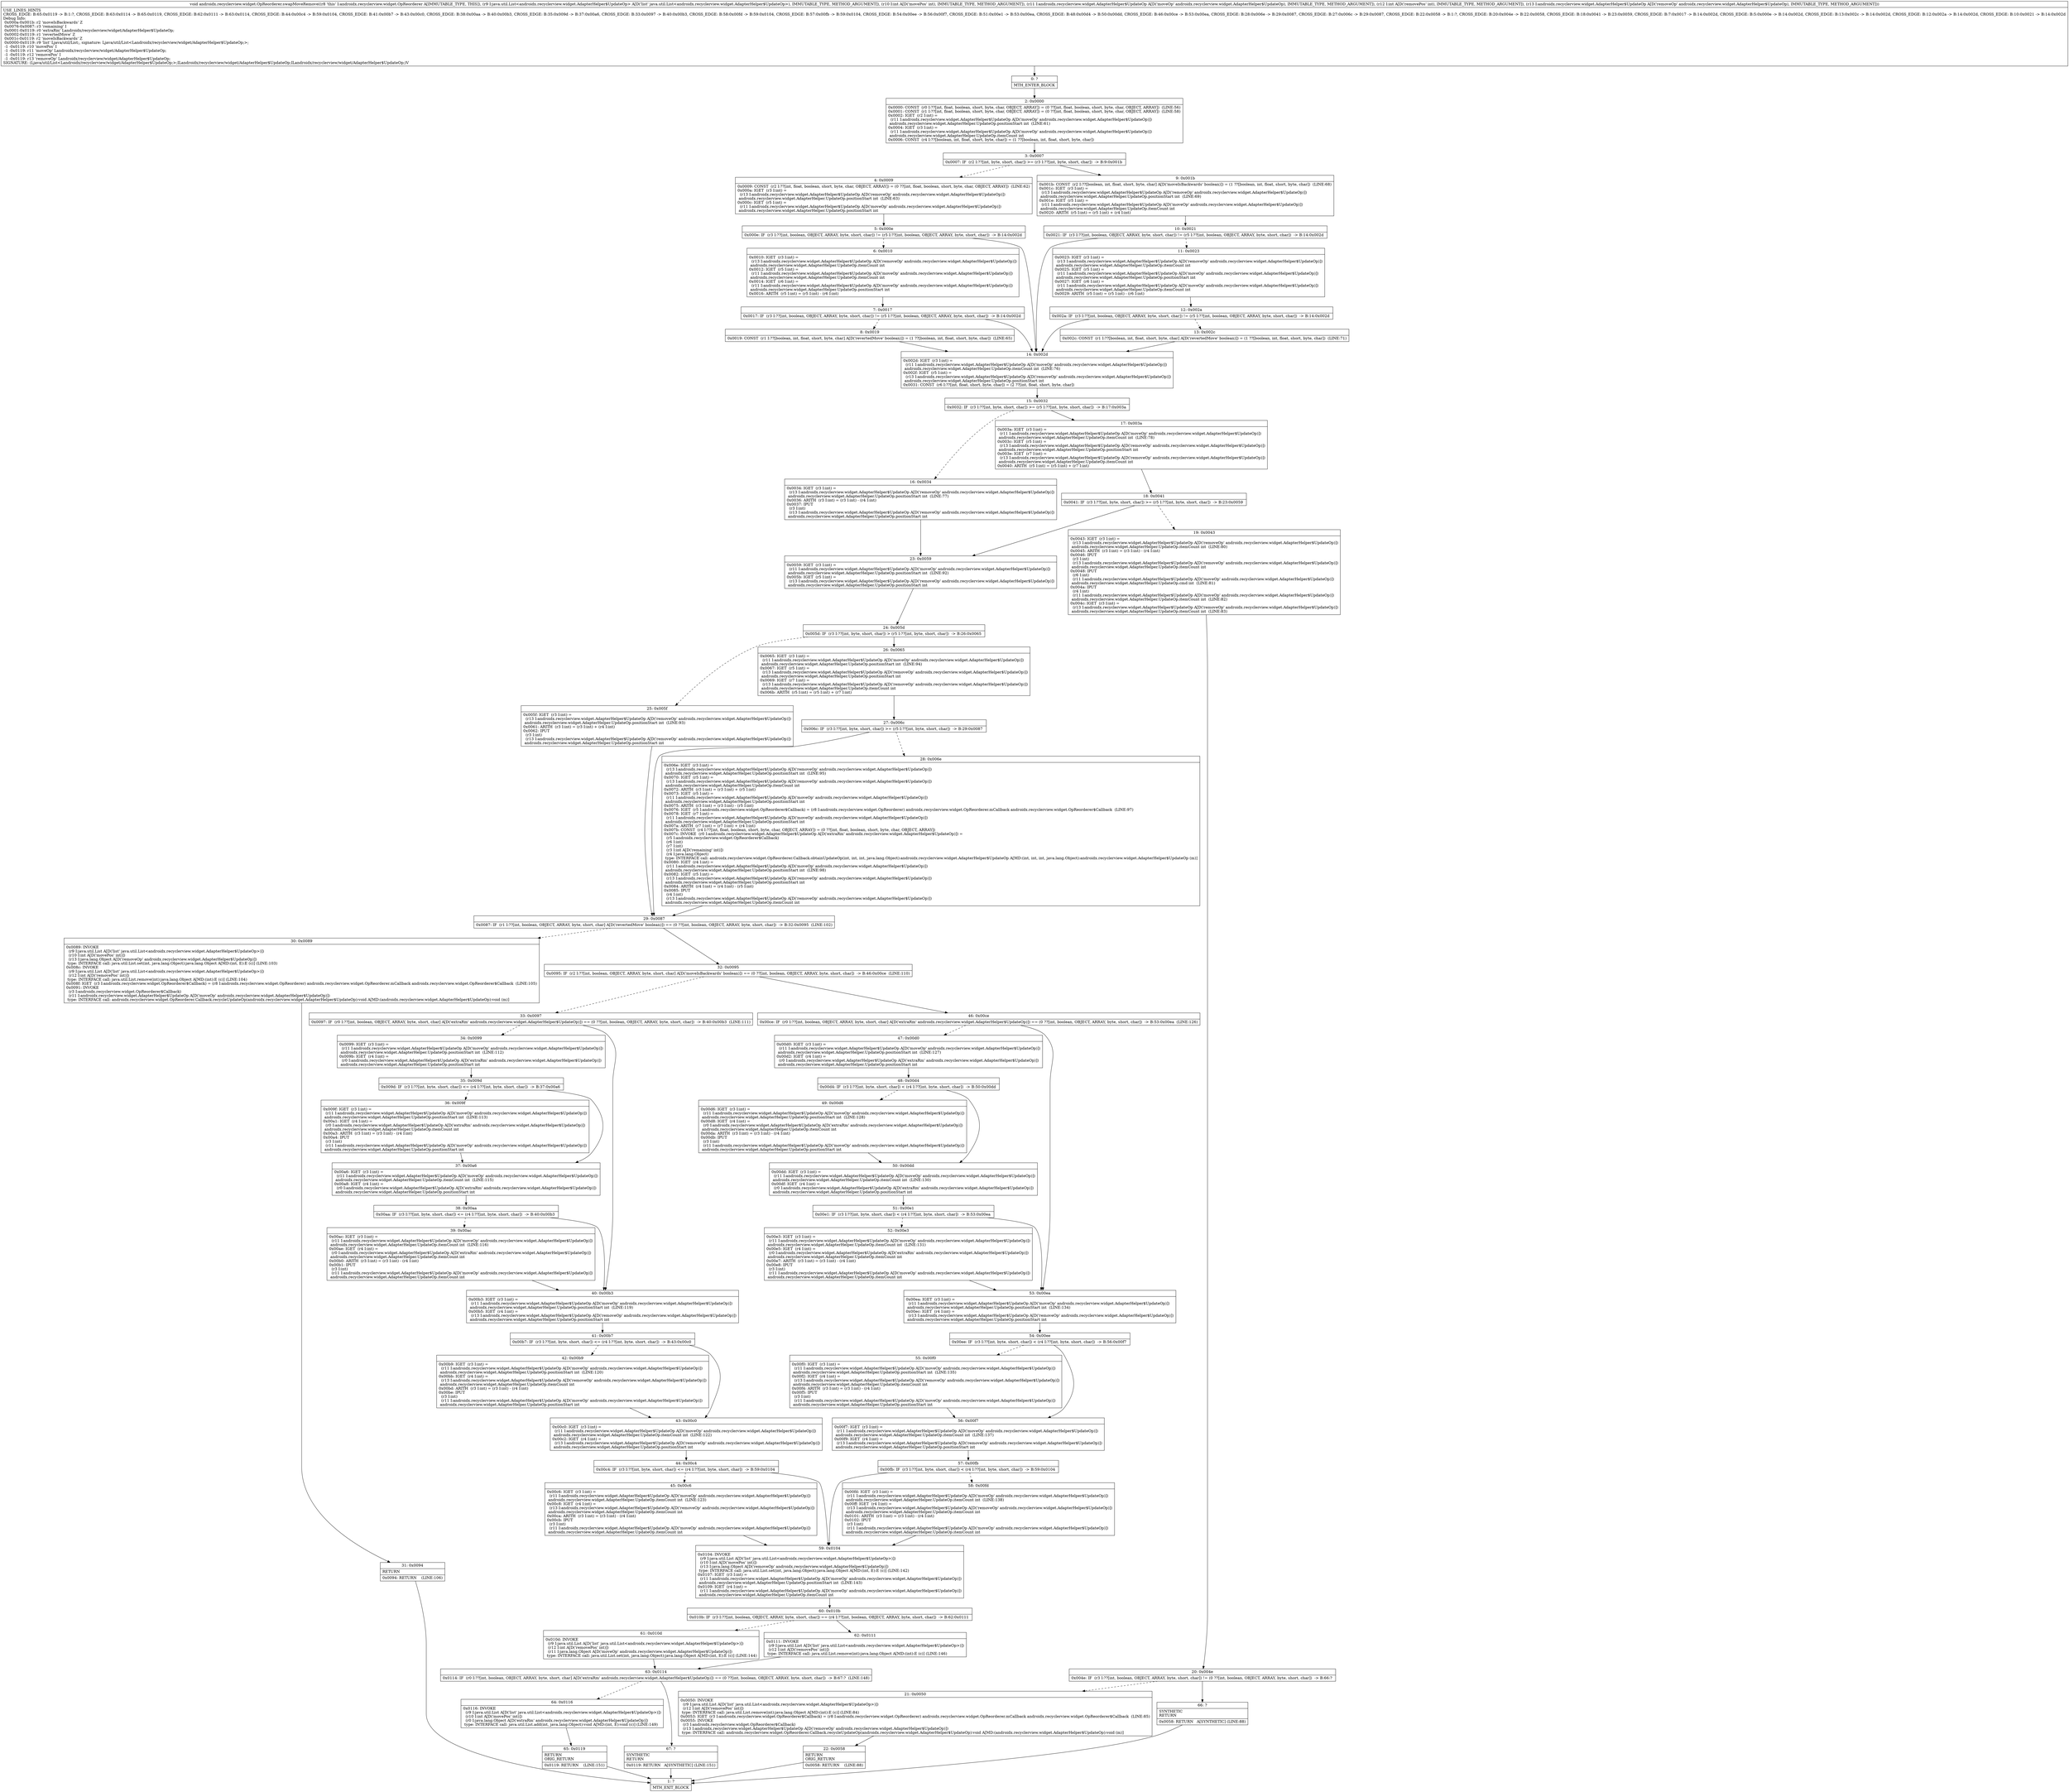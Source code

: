 digraph "CFG forandroidx.recyclerview.widget.OpReorderer.swapMoveRemove(Ljava\/util\/List;ILandroidx\/recyclerview\/widget\/AdapterHelper$UpdateOp;ILandroidx\/recyclerview\/widget\/AdapterHelper$UpdateOp;)V" {
Node_0 [shape=record,label="{0\:\ ?|MTH_ENTER_BLOCK\l}"];
Node_2 [shape=record,label="{2\:\ 0x0000|0x0000: CONST  (r0 I:??[int, float, boolean, short, byte, char, OBJECT, ARRAY]) = (0 ??[int, float, boolean, short, byte, char, OBJECT, ARRAY])  (LINE:56)\l0x0001: CONST  (r1 I:??[int, float, boolean, short, byte, char, OBJECT, ARRAY]) = (0 ??[int, float, boolean, short, byte, char, OBJECT, ARRAY])  (LINE:58)\l0x0002: IGET  (r2 I:int) = \l  (r11 I:androidx.recyclerview.widget.AdapterHelper$UpdateOp A[D('moveOp' androidx.recyclerview.widget.AdapterHelper$UpdateOp)])\l androidx.recyclerview.widget.AdapterHelper.UpdateOp.positionStart int  (LINE:61)\l0x0004: IGET  (r3 I:int) = \l  (r11 I:androidx.recyclerview.widget.AdapterHelper$UpdateOp A[D('moveOp' androidx.recyclerview.widget.AdapterHelper$UpdateOp)])\l androidx.recyclerview.widget.AdapterHelper.UpdateOp.itemCount int \l0x0006: CONST  (r4 I:??[boolean, int, float, short, byte, char]) = (1 ??[boolean, int, float, short, byte, char]) \l}"];
Node_3 [shape=record,label="{3\:\ 0x0007|0x0007: IF  (r2 I:??[int, byte, short, char]) \>= (r3 I:??[int, byte, short, char])  \-\> B:9:0x001b \l}"];
Node_4 [shape=record,label="{4\:\ 0x0009|0x0009: CONST  (r2 I:??[int, float, boolean, short, byte, char, OBJECT, ARRAY]) = (0 ??[int, float, boolean, short, byte, char, OBJECT, ARRAY])  (LINE:62)\l0x000a: IGET  (r3 I:int) = \l  (r13 I:androidx.recyclerview.widget.AdapterHelper$UpdateOp A[D('removeOp' androidx.recyclerview.widget.AdapterHelper$UpdateOp)])\l androidx.recyclerview.widget.AdapterHelper.UpdateOp.positionStart int  (LINE:63)\l0x000c: IGET  (r5 I:int) = \l  (r11 I:androidx.recyclerview.widget.AdapterHelper$UpdateOp A[D('moveOp' androidx.recyclerview.widget.AdapterHelper$UpdateOp)])\l androidx.recyclerview.widget.AdapterHelper.UpdateOp.positionStart int \l}"];
Node_5 [shape=record,label="{5\:\ 0x000e|0x000e: IF  (r3 I:??[int, boolean, OBJECT, ARRAY, byte, short, char]) != (r5 I:??[int, boolean, OBJECT, ARRAY, byte, short, char])  \-\> B:14:0x002d \l}"];
Node_6 [shape=record,label="{6\:\ 0x0010|0x0010: IGET  (r3 I:int) = \l  (r13 I:androidx.recyclerview.widget.AdapterHelper$UpdateOp A[D('removeOp' androidx.recyclerview.widget.AdapterHelper$UpdateOp)])\l androidx.recyclerview.widget.AdapterHelper.UpdateOp.itemCount int \l0x0012: IGET  (r5 I:int) = \l  (r11 I:androidx.recyclerview.widget.AdapterHelper$UpdateOp A[D('moveOp' androidx.recyclerview.widget.AdapterHelper$UpdateOp)])\l androidx.recyclerview.widget.AdapterHelper.UpdateOp.itemCount int \l0x0014: IGET  (r6 I:int) = \l  (r11 I:androidx.recyclerview.widget.AdapterHelper$UpdateOp A[D('moveOp' androidx.recyclerview.widget.AdapterHelper$UpdateOp)])\l androidx.recyclerview.widget.AdapterHelper.UpdateOp.positionStart int \l0x0016: ARITH  (r5 I:int) = (r5 I:int) \- (r6 I:int) \l}"];
Node_7 [shape=record,label="{7\:\ 0x0017|0x0017: IF  (r3 I:??[int, boolean, OBJECT, ARRAY, byte, short, char]) != (r5 I:??[int, boolean, OBJECT, ARRAY, byte, short, char])  \-\> B:14:0x002d \l}"];
Node_8 [shape=record,label="{8\:\ 0x0019|0x0019: CONST  (r1 I:??[boolean, int, float, short, byte, char] A[D('revertedMove' boolean)]) = (1 ??[boolean, int, float, short, byte, char])  (LINE:65)\l}"];
Node_14 [shape=record,label="{14\:\ 0x002d|0x002d: IGET  (r3 I:int) = \l  (r11 I:androidx.recyclerview.widget.AdapterHelper$UpdateOp A[D('moveOp' androidx.recyclerview.widget.AdapterHelper$UpdateOp)])\l androidx.recyclerview.widget.AdapterHelper.UpdateOp.itemCount int  (LINE:76)\l0x002f: IGET  (r5 I:int) = \l  (r13 I:androidx.recyclerview.widget.AdapterHelper$UpdateOp A[D('removeOp' androidx.recyclerview.widget.AdapterHelper$UpdateOp)])\l androidx.recyclerview.widget.AdapterHelper.UpdateOp.positionStart int \l0x0031: CONST  (r6 I:??[int, float, short, byte, char]) = (2 ??[int, float, short, byte, char]) \l}"];
Node_15 [shape=record,label="{15\:\ 0x0032|0x0032: IF  (r3 I:??[int, byte, short, char]) \>= (r5 I:??[int, byte, short, char])  \-\> B:17:0x003a \l}"];
Node_16 [shape=record,label="{16\:\ 0x0034|0x0034: IGET  (r3 I:int) = \l  (r13 I:androidx.recyclerview.widget.AdapterHelper$UpdateOp A[D('removeOp' androidx.recyclerview.widget.AdapterHelper$UpdateOp)])\l androidx.recyclerview.widget.AdapterHelper.UpdateOp.positionStart int  (LINE:77)\l0x0036: ARITH  (r3 I:int) = (r3 I:int) \- (r4 I:int) \l0x0037: IPUT  \l  (r3 I:int)\l  (r13 I:androidx.recyclerview.widget.AdapterHelper$UpdateOp A[D('removeOp' androidx.recyclerview.widget.AdapterHelper$UpdateOp)])\l androidx.recyclerview.widget.AdapterHelper.UpdateOp.positionStart int \l}"];
Node_23 [shape=record,label="{23\:\ 0x0059|0x0059: IGET  (r3 I:int) = \l  (r11 I:androidx.recyclerview.widget.AdapterHelper$UpdateOp A[D('moveOp' androidx.recyclerview.widget.AdapterHelper$UpdateOp)])\l androidx.recyclerview.widget.AdapterHelper.UpdateOp.positionStart int  (LINE:92)\l0x005b: IGET  (r5 I:int) = \l  (r13 I:androidx.recyclerview.widget.AdapterHelper$UpdateOp A[D('removeOp' androidx.recyclerview.widget.AdapterHelper$UpdateOp)])\l androidx.recyclerview.widget.AdapterHelper.UpdateOp.positionStart int \l}"];
Node_24 [shape=record,label="{24\:\ 0x005d|0x005d: IF  (r3 I:??[int, byte, short, char]) \> (r5 I:??[int, byte, short, char])  \-\> B:26:0x0065 \l}"];
Node_25 [shape=record,label="{25\:\ 0x005f|0x005f: IGET  (r3 I:int) = \l  (r13 I:androidx.recyclerview.widget.AdapterHelper$UpdateOp A[D('removeOp' androidx.recyclerview.widget.AdapterHelper$UpdateOp)])\l androidx.recyclerview.widget.AdapterHelper.UpdateOp.positionStart int  (LINE:93)\l0x0061: ARITH  (r3 I:int) = (r3 I:int) + (r4 I:int) \l0x0062: IPUT  \l  (r3 I:int)\l  (r13 I:androidx.recyclerview.widget.AdapterHelper$UpdateOp A[D('removeOp' androidx.recyclerview.widget.AdapterHelper$UpdateOp)])\l androidx.recyclerview.widget.AdapterHelper.UpdateOp.positionStart int \l}"];
Node_29 [shape=record,label="{29\:\ 0x0087|0x0087: IF  (r1 I:??[int, boolean, OBJECT, ARRAY, byte, short, char] A[D('revertedMove' boolean)]) == (0 ??[int, boolean, OBJECT, ARRAY, byte, short, char])  \-\> B:32:0x0095  (LINE:102)\l}"];
Node_30 [shape=record,label="{30\:\ 0x0089|0x0089: INVOKE  \l  (r9 I:java.util.List A[D('list' java.util.List\<androidx.recyclerview.widget.AdapterHelper$UpdateOp\>)])\l  (r10 I:int A[D('movePos' int)])\l  (r13 I:java.lang.Object A[D('removeOp' androidx.recyclerview.widget.AdapterHelper$UpdateOp)])\l type: INTERFACE call: java.util.List.set(int, java.lang.Object):java.lang.Object A[MD:(int, E):E (c)] (LINE:103)\l0x008c: INVOKE  \l  (r9 I:java.util.List A[D('list' java.util.List\<androidx.recyclerview.widget.AdapterHelper$UpdateOp\>)])\l  (r12 I:int A[D('removePos' int)])\l type: INTERFACE call: java.util.List.remove(int):java.lang.Object A[MD:(int):E (c)] (LINE:104)\l0x008f: IGET  (r3 I:androidx.recyclerview.widget.OpReorderer$Callback) = (r8 I:androidx.recyclerview.widget.OpReorderer) androidx.recyclerview.widget.OpReorderer.mCallback androidx.recyclerview.widget.OpReorderer$Callback  (LINE:105)\l0x0091: INVOKE  \l  (r3 I:androidx.recyclerview.widget.OpReorderer$Callback)\l  (r11 I:androidx.recyclerview.widget.AdapterHelper$UpdateOp A[D('moveOp' androidx.recyclerview.widget.AdapterHelper$UpdateOp)])\l type: INTERFACE call: androidx.recyclerview.widget.OpReorderer.Callback.recycleUpdateOp(androidx.recyclerview.widget.AdapterHelper$UpdateOp):void A[MD:(androidx.recyclerview.widget.AdapterHelper$UpdateOp):void (m)]\l}"];
Node_31 [shape=record,label="{31\:\ 0x0094|RETURN\l|0x0094: RETURN    (LINE:106)\l}"];
Node_1 [shape=record,label="{1\:\ ?|MTH_EXIT_BLOCK\l}"];
Node_32 [shape=record,label="{32\:\ 0x0095|0x0095: IF  (r2 I:??[int, boolean, OBJECT, ARRAY, byte, short, char] A[D('moveIsBackwards' boolean)]) == (0 ??[int, boolean, OBJECT, ARRAY, byte, short, char])  \-\> B:46:0x00ce  (LINE:110)\l}"];
Node_33 [shape=record,label="{33\:\ 0x0097|0x0097: IF  (r0 I:??[int, boolean, OBJECT, ARRAY, byte, short, char] A[D('extraRm' androidx.recyclerview.widget.AdapterHelper$UpdateOp)]) == (0 ??[int, boolean, OBJECT, ARRAY, byte, short, char])  \-\> B:40:0x00b3  (LINE:111)\l}"];
Node_34 [shape=record,label="{34\:\ 0x0099|0x0099: IGET  (r3 I:int) = \l  (r11 I:androidx.recyclerview.widget.AdapterHelper$UpdateOp A[D('moveOp' androidx.recyclerview.widget.AdapterHelper$UpdateOp)])\l androidx.recyclerview.widget.AdapterHelper.UpdateOp.positionStart int  (LINE:112)\l0x009b: IGET  (r4 I:int) = \l  (r0 I:androidx.recyclerview.widget.AdapterHelper$UpdateOp A[D('extraRm' androidx.recyclerview.widget.AdapterHelper$UpdateOp)])\l androidx.recyclerview.widget.AdapterHelper.UpdateOp.positionStart int \l}"];
Node_35 [shape=record,label="{35\:\ 0x009d|0x009d: IF  (r3 I:??[int, byte, short, char]) \<= (r4 I:??[int, byte, short, char])  \-\> B:37:0x00a6 \l}"];
Node_36 [shape=record,label="{36\:\ 0x009f|0x009f: IGET  (r3 I:int) = \l  (r11 I:androidx.recyclerview.widget.AdapterHelper$UpdateOp A[D('moveOp' androidx.recyclerview.widget.AdapterHelper$UpdateOp)])\l androidx.recyclerview.widget.AdapterHelper.UpdateOp.positionStart int  (LINE:113)\l0x00a1: IGET  (r4 I:int) = \l  (r0 I:androidx.recyclerview.widget.AdapterHelper$UpdateOp A[D('extraRm' androidx.recyclerview.widget.AdapterHelper$UpdateOp)])\l androidx.recyclerview.widget.AdapterHelper.UpdateOp.itemCount int \l0x00a3: ARITH  (r3 I:int) = (r3 I:int) \- (r4 I:int) \l0x00a4: IPUT  \l  (r3 I:int)\l  (r11 I:androidx.recyclerview.widget.AdapterHelper$UpdateOp A[D('moveOp' androidx.recyclerview.widget.AdapterHelper$UpdateOp)])\l androidx.recyclerview.widget.AdapterHelper.UpdateOp.positionStart int \l}"];
Node_37 [shape=record,label="{37\:\ 0x00a6|0x00a6: IGET  (r3 I:int) = \l  (r11 I:androidx.recyclerview.widget.AdapterHelper$UpdateOp A[D('moveOp' androidx.recyclerview.widget.AdapterHelper$UpdateOp)])\l androidx.recyclerview.widget.AdapterHelper.UpdateOp.itemCount int  (LINE:115)\l0x00a8: IGET  (r4 I:int) = \l  (r0 I:androidx.recyclerview.widget.AdapterHelper$UpdateOp A[D('extraRm' androidx.recyclerview.widget.AdapterHelper$UpdateOp)])\l androidx.recyclerview.widget.AdapterHelper.UpdateOp.positionStart int \l}"];
Node_38 [shape=record,label="{38\:\ 0x00aa|0x00aa: IF  (r3 I:??[int, byte, short, char]) \<= (r4 I:??[int, byte, short, char])  \-\> B:40:0x00b3 \l}"];
Node_39 [shape=record,label="{39\:\ 0x00ac|0x00ac: IGET  (r3 I:int) = \l  (r11 I:androidx.recyclerview.widget.AdapterHelper$UpdateOp A[D('moveOp' androidx.recyclerview.widget.AdapterHelper$UpdateOp)])\l androidx.recyclerview.widget.AdapterHelper.UpdateOp.itemCount int  (LINE:116)\l0x00ae: IGET  (r4 I:int) = \l  (r0 I:androidx.recyclerview.widget.AdapterHelper$UpdateOp A[D('extraRm' androidx.recyclerview.widget.AdapterHelper$UpdateOp)])\l androidx.recyclerview.widget.AdapterHelper.UpdateOp.itemCount int \l0x00b0: ARITH  (r3 I:int) = (r3 I:int) \- (r4 I:int) \l0x00b1: IPUT  \l  (r3 I:int)\l  (r11 I:androidx.recyclerview.widget.AdapterHelper$UpdateOp A[D('moveOp' androidx.recyclerview.widget.AdapterHelper$UpdateOp)])\l androidx.recyclerview.widget.AdapterHelper.UpdateOp.itemCount int \l}"];
Node_40 [shape=record,label="{40\:\ 0x00b3|0x00b3: IGET  (r3 I:int) = \l  (r11 I:androidx.recyclerview.widget.AdapterHelper$UpdateOp A[D('moveOp' androidx.recyclerview.widget.AdapterHelper$UpdateOp)])\l androidx.recyclerview.widget.AdapterHelper.UpdateOp.positionStart int  (LINE:119)\l0x00b5: IGET  (r4 I:int) = \l  (r13 I:androidx.recyclerview.widget.AdapterHelper$UpdateOp A[D('removeOp' androidx.recyclerview.widget.AdapterHelper$UpdateOp)])\l androidx.recyclerview.widget.AdapterHelper.UpdateOp.positionStart int \l}"];
Node_41 [shape=record,label="{41\:\ 0x00b7|0x00b7: IF  (r3 I:??[int, byte, short, char]) \<= (r4 I:??[int, byte, short, char])  \-\> B:43:0x00c0 \l}"];
Node_42 [shape=record,label="{42\:\ 0x00b9|0x00b9: IGET  (r3 I:int) = \l  (r11 I:androidx.recyclerview.widget.AdapterHelper$UpdateOp A[D('moveOp' androidx.recyclerview.widget.AdapterHelper$UpdateOp)])\l androidx.recyclerview.widget.AdapterHelper.UpdateOp.positionStart int  (LINE:120)\l0x00bb: IGET  (r4 I:int) = \l  (r13 I:androidx.recyclerview.widget.AdapterHelper$UpdateOp A[D('removeOp' androidx.recyclerview.widget.AdapterHelper$UpdateOp)])\l androidx.recyclerview.widget.AdapterHelper.UpdateOp.itemCount int \l0x00bd: ARITH  (r3 I:int) = (r3 I:int) \- (r4 I:int) \l0x00be: IPUT  \l  (r3 I:int)\l  (r11 I:androidx.recyclerview.widget.AdapterHelper$UpdateOp A[D('moveOp' androidx.recyclerview.widget.AdapterHelper$UpdateOp)])\l androidx.recyclerview.widget.AdapterHelper.UpdateOp.positionStart int \l}"];
Node_43 [shape=record,label="{43\:\ 0x00c0|0x00c0: IGET  (r3 I:int) = \l  (r11 I:androidx.recyclerview.widget.AdapterHelper$UpdateOp A[D('moveOp' androidx.recyclerview.widget.AdapterHelper$UpdateOp)])\l androidx.recyclerview.widget.AdapterHelper.UpdateOp.itemCount int  (LINE:122)\l0x00c2: IGET  (r4 I:int) = \l  (r13 I:androidx.recyclerview.widget.AdapterHelper$UpdateOp A[D('removeOp' androidx.recyclerview.widget.AdapterHelper$UpdateOp)])\l androidx.recyclerview.widget.AdapterHelper.UpdateOp.positionStart int \l}"];
Node_44 [shape=record,label="{44\:\ 0x00c4|0x00c4: IF  (r3 I:??[int, byte, short, char]) \<= (r4 I:??[int, byte, short, char])  \-\> B:59:0x0104 \l}"];
Node_45 [shape=record,label="{45\:\ 0x00c6|0x00c6: IGET  (r3 I:int) = \l  (r11 I:androidx.recyclerview.widget.AdapterHelper$UpdateOp A[D('moveOp' androidx.recyclerview.widget.AdapterHelper$UpdateOp)])\l androidx.recyclerview.widget.AdapterHelper.UpdateOp.itemCount int  (LINE:123)\l0x00c8: IGET  (r4 I:int) = \l  (r13 I:androidx.recyclerview.widget.AdapterHelper$UpdateOp A[D('removeOp' androidx.recyclerview.widget.AdapterHelper$UpdateOp)])\l androidx.recyclerview.widget.AdapterHelper.UpdateOp.itemCount int \l0x00ca: ARITH  (r3 I:int) = (r3 I:int) \- (r4 I:int) \l0x00cb: IPUT  \l  (r3 I:int)\l  (r11 I:androidx.recyclerview.widget.AdapterHelper$UpdateOp A[D('moveOp' androidx.recyclerview.widget.AdapterHelper$UpdateOp)])\l androidx.recyclerview.widget.AdapterHelper.UpdateOp.itemCount int \l}"];
Node_59 [shape=record,label="{59\:\ 0x0104|0x0104: INVOKE  \l  (r9 I:java.util.List A[D('list' java.util.List\<androidx.recyclerview.widget.AdapterHelper$UpdateOp\>)])\l  (r10 I:int A[D('movePos' int)])\l  (r13 I:java.lang.Object A[D('removeOp' androidx.recyclerview.widget.AdapterHelper$UpdateOp)])\l type: INTERFACE call: java.util.List.set(int, java.lang.Object):java.lang.Object A[MD:(int, E):E (c)] (LINE:142)\l0x0107: IGET  (r3 I:int) = \l  (r11 I:androidx.recyclerview.widget.AdapterHelper$UpdateOp A[D('moveOp' androidx.recyclerview.widget.AdapterHelper$UpdateOp)])\l androidx.recyclerview.widget.AdapterHelper.UpdateOp.positionStart int  (LINE:143)\l0x0109: IGET  (r4 I:int) = \l  (r11 I:androidx.recyclerview.widget.AdapterHelper$UpdateOp A[D('moveOp' androidx.recyclerview.widget.AdapterHelper$UpdateOp)])\l androidx.recyclerview.widget.AdapterHelper.UpdateOp.itemCount int \l}"];
Node_60 [shape=record,label="{60\:\ 0x010b|0x010b: IF  (r3 I:??[int, boolean, OBJECT, ARRAY, byte, short, char]) == (r4 I:??[int, boolean, OBJECT, ARRAY, byte, short, char])  \-\> B:62:0x0111 \l}"];
Node_61 [shape=record,label="{61\:\ 0x010d|0x010d: INVOKE  \l  (r9 I:java.util.List A[D('list' java.util.List\<androidx.recyclerview.widget.AdapterHelper$UpdateOp\>)])\l  (r12 I:int A[D('removePos' int)])\l  (r11 I:java.lang.Object A[D('moveOp' androidx.recyclerview.widget.AdapterHelper$UpdateOp)])\l type: INTERFACE call: java.util.List.set(int, java.lang.Object):java.lang.Object A[MD:(int, E):E (c)] (LINE:144)\l}"];
Node_63 [shape=record,label="{63\:\ 0x0114|0x0114: IF  (r0 I:??[int, boolean, OBJECT, ARRAY, byte, short, char] A[D('extraRm' androidx.recyclerview.widget.AdapterHelper$UpdateOp)]) == (0 ??[int, boolean, OBJECT, ARRAY, byte, short, char])  \-\> B:67:?  (LINE:148)\l}"];
Node_64 [shape=record,label="{64\:\ 0x0116|0x0116: INVOKE  \l  (r9 I:java.util.List A[D('list' java.util.List\<androidx.recyclerview.widget.AdapterHelper$UpdateOp\>)])\l  (r10 I:int A[D('movePos' int)])\l  (r0 I:java.lang.Object A[D('extraRm' androidx.recyclerview.widget.AdapterHelper$UpdateOp)])\l type: INTERFACE call: java.util.List.add(int, java.lang.Object):void A[MD:(int, E):void (c)] (LINE:149)\l}"];
Node_65 [shape=record,label="{65\:\ 0x0119|RETURN\lORIG_RETURN\l|0x0119: RETURN    (LINE:151)\l}"];
Node_67 [shape=record,label="{67\:\ ?|SYNTHETIC\lRETURN\l|0x0119: RETURN   A[SYNTHETIC] (LINE:151)\l}"];
Node_62 [shape=record,label="{62\:\ 0x0111|0x0111: INVOKE  \l  (r9 I:java.util.List A[D('list' java.util.List\<androidx.recyclerview.widget.AdapterHelper$UpdateOp\>)])\l  (r12 I:int A[D('removePos' int)])\l type: INTERFACE call: java.util.List.remove(int):java.lang.Object A[MD:(int):E (c)] (LINE:146)\l}"];
Node_46 [shape=record,label="{46\:\ 0x00ce|0x00ce: IF  (r0 I:??[int, boolean, OBJECT, ARRAY, byte, short, char] A[D('extraRm' androidx.recyclerview.widget.AdapterHelper$UpdateOp)]) == (0 ??[int, boolean, OBJECT, ARRAY, byte, short, char])  \-\> B:53:0x00ea  (LINE:126)\l}"];
Node_47 [shape=record,label="{47\:\ 0x00d0|0x00d0: IGET  (r3 I:int) = \l  (r11 I:androidx.recyclerview.widget.AdapterHelper$UpdateOp A[D('moveOp' androidx.recyclerview.widget.AdapterHelper$UpdateOp)])\l androidx.recyclerview.widget.AdapterHelper.UpdateOp.positionStart int  (LINE:127)\l0x00d2: IGET  (r4 I:int) = \l  (r0 I:androidx.recyclerview.widget.AdapterHelper$UpdateOp A[D('extraRm' androidx.recyclerview.widget.AdapterHelper$UpdateOp)])\l androidx.recyclerview.widget.AdapterHelper.UpdateOp.positionStart int \l}"];
Node_48 [shape=record,label="{48\:\ 0x00d4|0x00d4: IF  (r3 I:??[int, byte, short, char]) \< (r4 I:??[int, byte, short, char])  \-\> B:50:0x00dd \l}"];
Node_49 [shape=record,label="{49\:\ 0x00d6|0x00d6: IGET  (r3 I:int) = \l  (r11 I:androidx.recyclerview.widget.AdapterHelper$UpdateOp A[D('moveOp' androidx.recyclerview.widget.AdapterHelper$UpdateOp)])\l androidx.recyclerview.widget.AdapterHelper.UpdateOp.positionStart int  (LINE:128)\l0x00d8: IGET  (r4 I:int) = \l  (r0 I:androidx.recyclerview.widget.AdapterHelper$UpdateOp A[D('extraRm' androidx.recyclerview.widget.AdapterHelper$UpdateOp)])\l androidx.recyclerview.widget.AdapterHelper.UpdateOp.itemCount int \l0x00da: ARITH  (r3 I:int) = (r3 I:int) \- (r4 I:int) \l0x00db: IPUT  \l  (r3 I:int)\l  (r11 I:androidx.recyclerview.widget.AdapterHelper$UpdateOp A[D('moveOp' androidx.recyclerview.widget.AdapterHelper$UpdateOp)])\l androidx.recyclerview.widget.AdapterHelper.UpdateOp.positionStart int \l}"];
Node_50 [shape=record,label="{50\:\ 0x00dd|0x00dd: IGET  (r3 I:int) = \l  (r11 I:androidx.recyclerview.widget.AdapterHelper$UpdateOp A[D('moveOp' androidx.recyclerview.widget.AdapterHelper$UpdateOp)])\l androidx.recyclerview.widget.AdapterHelper.UpdateOp.itemCount int  (LINE:130)\l0x00df: IGET  (r4 I:int) = \l  (r0 I:androidx.recyclerview.widget.AdapterHelper$UpdateOp A[D('extraRm' androidx.recyclerview.widget.AdapterHelper$UpdateOp)])\l androidx.recyclerview.widget.AdapterHelper.UpdateOp.positionStart int \l}"];
Node_51 [shape=record,label="{51\:\ 0x00e1|0x00e1: IF  (r3 I:??[int, byte, short, char]) \< (r4 I:??[int, byte, short, char])  \-\> B:53:0x00ea \l}"];
Node_52 [shape=record,label="{52\:\ 0x00e3|0x00e3: IGET  (r3 I:int) = \l  (r11 I:androidx.recyclerview.widget.AdapterHelper$UpdateOp A[D('moveOp' androidx.recyclerview.widget.AdapterHelper$UpdateOp)])\l androidx.recyclerview.widget.AdapterHelper.UpdateOp.itemCount int  (LINE:131)\l0x00e5: IGET  (r4 I:int) = \l  (r0 I:androidx.recyclerview.widget.AdapterHelper$UpdateOp A[D('extraRm' androidx.recyclerview.widget.AdapterHelper$UpdateOp)])\l androidx.recyclerview.widget.AdapterHelper.UpdateOp.itemCount int \l0x00e7: ARITH  (r3 I:int) = (r3 I:int) \- (r4 I:int) \l0x00e8: IPUT  \l  (r3 I:int)\l  (r11 I:androidx.recyclerview.widget.AdapterHelper$UpdateOp A[D('moveOp' androidx.recyclerview.widget.AdapterHelper$UpdateOp)])\l androidx.recyclerview.widget.AdapterHelper.UpdateOp.itemCount int \l}"];
Node_53 [shape=record,label="{53\:\ 0x00ea|0x00ea: IGET  (r3 I:int) = \l  (r11 I:androidx.recyclerview.widget.AdapterHelper$UpdateOp A[D('moveOp' androidx.recyclerview.widget.AdapterHelper$UpdateOp)])\l androidx.recyclerview.widget.AdapterHelper.UpdateOp.positionStart int  (LINE:134)\l0x00ec: IGET  (r4 I:int) = \l  (r13 I:androidx.recyclerview.widget.AdapterHelper$UpdateOp A[D('removeOp' androidx.recyclerview.widget.AdapterHelper$UpdateOp)])\l androidx.recyclerview.widget.AdapterHelper.UpdateOp.positionStart int \l}"];
Node_54 [shape=record,label="{54\:\ 0x00ee|0x00ee: IF  (r3 I:??[int, byte, short, char]) \< (r4 I:??[int, byte, short, char])  \-\> B:56:0x00f7 \l}"];
Node_55 [shape=record,label="{55\:\ 0x00f0|0x00f0: IGET  (r3 I:int) = \l  (r11 I:androidx.recyclerview.widget.AdapterHelper$UpdateOp A[D('moveOp' androidx.recyclerview.widget.AdapterHelper$UpdateOp)])\l androidx.recyclerview.widget.AdapterHelper.UpdateOp.positionStart int  (LINE:135)\l0x00f2: IGET  (r4 I:int) = \l  (r13 I:androidx.recyclerview.widget.AdapterHelper$UpdateOp A[D('removeOp' androidx.recyclerview.widget.AdapterHelper$UpdateOp)])\l androidx.recyclerview.widget.AdapterHelper.UpdateOp.itemCount int \l0x00f4: ARITH  (r3 I:int) = (r3 I:int) \- (r4 I:int) \l0x00f5: IPUT  \l  (r3 I:int)\l  (r11 I:androidx.recyclerview.widget.AdapterHelper$UpdateOp A[D('moveOp' androidx.recyclerview.widget.AdapterHelper$UpdateOp)])\l androidx.recyclerview.widget.AdapterHelper.UpdateOp.positionStart int \l}"];
Node_56 [shape=record,label="{56\:\ 0x00f7|0x00f7: IGET  (r3 I:int) = \l  (r11 I:androidx.recyclerview.widget.AdapterHelper$UpdateOp A[D('moveOp' androidx.recyclerview.widget.AdapterHelper$UpdateOp)])\l androidx.recyclerview.widget.AdapterHelper.UpdateOp.itemCount int  (LINE:137)\l0x00f9: IGET  (r4 I:int) = \l  (r13 I:androidx.recyclerview.widget.AdapterHelper$UpdateOp A[D('removeOp' androidx.recyclerview.widget.AdapterHelper$UpdateOp)])\l androidx.recyclerview.widget.AdapterHelper.UpdateOp.positionStart int \l}"];
Node_57 [shape=record,label="{57\:\ 0x00fb|0x00fb: IF  (r3 I:??[int, byte, short, char]) \< (r4 I:??[int, byte, short, char])  \-\> B:59:0x0104 \l}"];
Node_58 [shape=record,label="{58\:\ 0x00fd|0x00fd: IGET  (r3 I:int) = \l  (r11 I:androidx.recyclerview.widget.AdapterHelper$UpdateOp A[D('moveOp' androidx.recyclerview.widget.AdapterHelper$UpdateOp)])\l androidx.recyclerview.widget.AdapterHelper.UpdateOp.itemCount int  (LINE:138)\l0x00ff: IGET  (r4 I:int) = \l  (r13 I:androidx.recyclerview.widget.AdapterHelper$UpdateOp A[D('removeOp' androidx.recyclerview.widget.AdapterHelper$UpdateOp)])\l androidx.recyclerview.widget.AdapterHelper.UpdateOp.itemCount int \l0x0101: ARITH  (r3 I:int) = (r3 I:int) \- (r4 I:int) \l0x0102: IPUT  \l  (r3 I:int)\l  (r11 I:androidx.recyclerview.widget.AdapterHelper$UpdateOp A[D('moveOp' androidx.recyclerview.widget.AdapterHelper$UpdateOp)])\l androidx.recyclerview.widget.AdapterHelper.UpdateOp.itemCount int \l}"];
Node_26 [shape=record,label="{26\:\ 0x0065|0x0065: IGET  (r3 I:int) = \l  (r11 I:androidx.recyclerview.widget.AdapterHelper$UpdateOp A[D('moveOp' androidx.recyclerview.widget.AdapterHelper$UpdateOp)])\l androidx.recyclerview.widget.AdapterHelper.UpdateOp.positionStart int  (LINE:94)\l0x0067: IGET  (r5 I:int) = \l  (r13 I:androidx.recyclerview.widget.AdapterHelper$UpdateOp A[D('removeOp' androidx.recyclerview.widget.AdapterHelper$UpdateOp)])\l androidx.recyclerview.widget.AdapterHelper.UpdateOp.positionStart int \l0x0069: IGET  (r7 I:int) = \l  (r13 I:androidx.recyclerview.widget.AdapterHelper$UpdateOp A[D('removeOp' androidx.recyclerview.widget.AdapterHelper$UpdateOp)])\l androidx.recyclerview.widget.AdapterHelper.UpdateOp.itemCount int \l0x006b: ARITH  (r5 I:int) = (r5 I:int) + (r7 I:int) \l}"];
Node_27 [shape=record,label="{27\:\ 0x006c|0x006c: IF  (r3 I:??[int, byte, short, char]) \>= (r5 I:??[int, byte, short, char])  \-\> B:29:0x0087 \l}"];
Node_28 [shape=record,label="{28\:\ 0x006e|0x006e: IGET  (r3 I:int) = \l  (r13 I:androidx.recyclerview.widget.AdapterHelper$UpdateOp A[D('removeOp' androidx.recyclerview.widget.AdapterHelper$UpdateOp)])\l androidx.recyclerview.widget.AdapterHelper.UpdateOp.positionStart int  (LINE:95)\l0x0070: IGET  (r5 I:int) = \l  (r13 I:androidx.recyclerview.widget.AdapterHelper$UpdateOp A[D('removeOp' androidx.recyclerview.widget.AdapterHelper$UpdateOp)])\l androidx.recyclerview.widget.AdapterHelper.UpdateOp.itemCount int \l0x0072: ARITH  (r3 I:int) = (r3 I:int) + (r5 I:int) \l0x0073: IGET  (r5 I:int) = \l  (r11 I:androidx.recyclerview.widget.AdapterHelper$UpdateOp A[D('moveOp' androidx.recyclerview.widget.AdapterHelper$UpdateOp)])\l androidx.recyclerview.widget.AdapterHelper.UpdateOp.positionStart int \l0x0075: ARITH  (r3 I:int) = (r3 I:int) \- (r5 I:int) \l0x0076: IGET  (r5 I:androidx.recyclerview.widget.OpReorderer$Callback) = (r8 I:androidx.recyclerview.widget.OpReorderer) androidx.recyclerview.widget.OpReorderer.mCallback androidx.recyclerview.widget.OpReorderer$Callback  (LINE:97)\l0x0078: IGET  (r7 I:int) = \l  (r11 I:androidx.recyclerview.widget.AdapterHelper$UpdateOp A[D('moveOp' androidx.recyclerview.widget.AdapterHelper$UpdateOp)])\l androidx.recyclerview.widget.AdapterHelper.UpdateOp.positionStart int \l0x007a: ARITH  (r7 I:int) = (r7 I:int) + (r4 I:int) \l0x007b: CONST  (r4 I:??[int, float, boolean, short, byte, char, OBJECT, ARRAY]) = (0 ??[int, float, boolean, short, byte, char, OBJECT, ARRAY]) \l0x007c: INVOKE  (r0 I:androidx.recyclerview.widget.AdapterHelper$UpdateOp A[D('extraRm' androidx.recyclerview.widget.AdapterHelper$UpdateOp)]) = \l  (r5 I:androidx.recyclerview.widget.OpReorderer$Callback)\l  (r6 I:int)\l  (r7 I:int)\l  (r3 I:int A[D('remaining' int)])\l  (r4 I:java.lang.Object)\l type: INTERFACE call: androidx.recyclerview.widget.OpReorderer.Callback.obtainUpdateOp(int, int, int, java.lang.Object):androidx.recyclerview.widget.AdapterHelper$UpdateOp A[MD:(int, int, int, java.lang.Object):androidx.recyclerview.widget.AdapterHelper$UpdateOp (m)]\l0x0080: IGET  (r4 I:int) = \l  (r11 I:androidx.recyclerview.widget.AdapterHelper$UpdateOp A[D('moveOp' androidx.recyclerview.widget.AdapterHelper$UpdateOp)])\l androidx.recyclerview.widget.AdapterHelper.UpdateOp.positionStart int  (LINE:98)\l0x0082: IGET  (r5 I:int) = \l  (r13 I:androidx.recyclerview.widget.AdapterHelper$UpdateOp A[D('removeOp' androidx.recyclerview.widget.AdapterHelper$UpdateOp)])\l androidx.recyclerview.widget.AdapterHelper.UpdateOp.positionStart int \l0x0084: ARITH  (r4 I:int) = (r4 I:int) \- (r5 I:int) \l0x0085: IPUT  \l  (r4 I:int)\l  (r13 I:androidx.recyclerview.widget.AdapterHelper$UpdateOp A[D('removeOp' androidx.recyclerview.widget.AdapterHelper$UpdateOp)])\l androidx.recyclerview.widget.AdapterHelper.UpdateOp.itemCount int \l}"];
Node_17 [shape=record,label="{17\:\ 0x003a|0x003a: IGET  (r3 I:int) = \l  (r11 I:androidx.recyclerview.widget.AdapterHelper$UpdateOp A[D('moveOp' androidx.recyclerview.widget.AdapterHelper$UpdateOp)])\l androidx.recyclerview.widget.AdapterHelper.UpdateOp.itemCount int  (LINE:78)\l0x003c: IGET  (r5 I:int) = \l  (r13 I:androidx.recyclerview.widget.AdapterHelper$UpdateOp A[D('removeOp' androidx.recyclerview.widget.AdapterHelper$UpdateOp)])\l androidx.recyclerview.widget.AdapterHelper.UpdateOp.positionStart int \l0x003e: IGET  (r7 I:int) = \l  (r13 I:androidx.recyclerview.widget.AdapterHelper$UpdateOp A[D('removeOp' androidx.recyclerview.widget.AdapterHelper$UpdateOp)])\l androidx.recyclerview.widget.AdapterHelper.UpdateOp.itemCount int \l0x0040: ARITH  (r5 I:int) = (r5 I:int) + (r7 I:int) \l}"];
Node_18 [shape=record,label="{18\:\ 0x0041|0x0041: IF  (r3 I:??[int, byte, short, char]) \>= (r5 I:??[int, byte, short, char])  \-\> B:23:0x0059 \l}"];
Node_19 [shape=record,label="{19\:\ 0x0043|0x0043: IGET  (r3 I:int) = \l  (r13 I:androidx.recyclerview.widget.AdapterHelper$UpdateOp A[D('removeOp' androidx.recyclerview.widget.AdapterHelper$UpdateOp)])\l androidx.recyclerview.widget.AdapterHelper.UpdateOp.itemCount int  (LINE:80)\l0x0045: ARITH  (r3 I:int) = (r3 I:int) \- (r4 I:int) \l0x0046: IPUT  \l  (r3 I:int)\l  (r13 I:androidx.recyclerview.widget.AdapterHelper$UpdateOp A[D('removeOp' androidx.recyclerview.widget.AdapterHelper$UpdateOp)])\l androidx.recyclerview.widget.AdapterHelper.UpdateOp.itemCount int \l0x0048: IPUT  \l  (r6 I:int)\l  (r11 I:androidx.recyclerview.widget.AdapterHelper$UpdateOp A[D('moveOp' androidx.recyclerview.widget.AdapterHelper$UpdateOp)])\l androidx.recyclerview.widget.AdapterHelper.UpdateOp.cmd int  (LINE:81)\l0x004a: IPUT  \l  (r4 I:int)\l  (r11 I:androidx.recyclerview.widget.AdapterHelper$UpdateOp A[D('moveOp' androidx.recyclerview.widget.AdapterHelper$UpdateOp)])\l androidx.recyclerview.widget.AdapterHelper.UpdateOp.itemCount int  (LINE:82)\l0x004c: IGET  (r3 I:int) = \l  (r13 I:androidx.recyclerview.widget.AdapterHelper$UpdateOp A[D('removeOp' androidx.recyclerview.widget.AdapterHelper$UpdateOp)])\l androidx.recyclerview.widget.AdapterHelper.UpdateOp.itemCount int  (LINE:83)\l}"];
Node_20 [shape=record,label="{20\:\ 0x004e|0x004e: IF  (r3 I:??[int, boolean, OBJECT, ARRAY, byte, short, char]) != (0 ??[int, boolean, OBJECT, ARRAY, byte, short, char])  \-\> B:66:? \l}"];
Node_21 [shape=record,label="{21\:\ 0x0050|0x0050: INVOKE  \l  (r9 I:java.util.List A[D('list' java.util.List\<androidx.recyclerview.widget.AdapterHelper$UpdateOp\>)])\l  (r12 I:int A[D('removePos' int)])\l type: INTERFACE call: java.util.List.remove(int):java.lang.Object A[MD:(int):E (c)] (LINE:84)\l0x0053: IGET  (r3 I:androidx.recyclerview.widget.OpReorderer$Callback) = (r8 I:androidx.recyclerview.widget.OpReorderer) androidx.recyclerview.widget.OpReorderer.mCallback androidx.recyclerview.widget.OpReorderer$Callback  (LINE:85)\l0x0055: INVOKE  \l  (r3 I:androidx.recyclerview.widget.OpReorderer$Callback)\l  (r13 I:androidx.recyclerview.widget.AdapterHelper$UpdateOp A[D('removeOp' androidx.recyclerview.widget.AdapterHelper$UpdateOp)])\l type: INTERFACE call: androidx.recyclerview.widget.OpReorderer.Callback.recycleUpdateOp(androidx.recyclerview.widget.AdapterHelper$UpdateOp):void A[MD:(androidx.recyclerview.widget.AdapterHelper$UpdateOp):void (m)]\l}"];
Node_22 [shape=record,label="{22\:\ 0x0058|RETURN\lORIG_RETURN\l|0x0058: RETURN    (LINE:88)\l}"];
Node_66 [shape=record,label="{66\:\ ?|SYNTHETIC\lRETURN\l|0x0058: RETURN   A[SYNTHETIC] (LINE:88)\l}"];
Node_9 [shape=record,label="{9\:\ 0x001b|0x001b: CONST  (r2 I:??[boolean, int, float, short, byte, char] A[D('moveIsBackwards' boolean)]) = (1 ??[boolean, int, float, short, byte, char])  (LINE:68)\l0x001c: IGET  (r3 I:int) = \l  (r13 I:androidx.recyclerview.widget.AdapterHelper$UpdateOp A[D('removeOp' androidx.recyclerview.widget.AdapterHelper$UpdateOp)])\l androidx.recyclerview.widget.AdapterHelper.UpdateOp.positionStart int  (LINE:69)\l0x001e: IGET  (r5 I:int) = \l  (r11 I:androidx.recyclerview.widget.AdapterHelper$UpdateOp A[D('moveOp' androidx.recyclerview.widget.AdapterHelper$UpdateOp)])\l androidx.recyclerview.widget.AdapterHelper.UpdateOp.itemCount int \l0x0020: ARITH  (r5 I:int) = (r5 I:int) + (r4 I:int) \l}"];
Node_10 [shape=record,label="{10\:\ 0x0021|0x0021: IF  (r3 I:??[int, boolean, OBJECT, ARRAY, byte, short, char]) != (r5 I:??[int, boolean, OBJECT, ARRAY, byte, short, char])  \-\> B:14:0x002d \l}"];
Node_11 [shape=record,label="{11\:\ 0x0023|0x0023: IGET  (r3 I:int) = \l  (r13 I:androidx.recyclerview.widget.AdapterHelper$UpdateOp A[D('removeOp' androidx.recyclerview.widget.AdapterHelper$UpdateOp)])\l androidx.recyclerview.widget.AdapterHelper.UpdateOp.itemCount int \l0x0025: IGET  (r5 I:int) = \l  (r11 I:androidx.recyclerview.widget.AdapterHelper$UpdateOp A[D('moveOp' androidx.recyclerview.widget.AdapterHelper$UpdateOp)])\l androidx.recyclerview.widget.AdapterHelper.UpdateOp.positionStart int \l0x0027: IGET  (r6 I:int) = \l  (r11 I:androidx.recyclerview.widget.AdapterHelper$UpdateOp A[D('moveOp' androidx.recyclerview.widget.AdapterHelper$UpdateOp)])\l androidx.recyclerview.widget.AdapterHelper.UpdateOp.itemCount int \l0x0029: ARITH  (r5 I:int) = (r5 I:int) \- (r6 I:int) \l}"];
Node_12 [shape=record,label="{12\:\ 0x002a|0x002a: IF  (r3 I:??[int, boolean, OBJECT, ARRAY, byte, short, char]) != (r5 I:??[int, boolean, OBJECT, ARRAY, byte, short, char])  \-\> B:14:0x002d \l}"];
Node_13 [shape=record,label="{13\:\ 0x002c|0x002c: CONST  (r1 I:??[boolean, int, float, short, byte, char] A[D('revertedMove' boolean)]) = (1 ??[boolean, int, float, short, byte, char])  (LINE:71)\l}"];
MethodNode[shape=record,label="{void androidx.recyclerview.widget.OpReorderer.swapMoveRemove((r8 'this' I:androidx.recyclerview.widget.OpReorderer A[IMMUTABLE_TYPE, THIS]), (r9 I:java.util.List\<androidx.recyclerview.widget.AdapterHelper$UpdateOp\> A[D('list' java.util.List\<androidx.recyclerview.widget.AdapterHelper$UpdateOp\>), IMMUTABLE_TYPE, METHOD_ARGUMENT]), (r10 I:int A[D('movePos' int), IMMUTABLE_TYPE, METHOD_ARGUMENT]), (r11 I:androidx.recyclerview.widget.AdapterHelper$UpdateOp A[D('moveOp' androidx.recyclerview.widget.AdapterHelper$UpdateOp), IMMUTABLE_TYPE, METHOD_ARGUMENT]), (r12 I:int A[D('removePos' int), IMMUTABLE_TYPE, METHOD_ARGUMENT]), (r13 I:androidx.recyclerview.widget.AdapterHelper$UpdateOp A[D('removeOp' androidx.recyclerview.widget.AdapterHelper$UpdateOp), IMMUTABLE_TYPE, METHOD_ARGUMENT]))  | USE_LINES_HINTS\lCROSS_EDGE: B:65:0x0119 \-\> B:1:?, CROSS_EDGE: B:63:0x0114 \-\> B:65:0x0119, CROSS_EDGE: B:62:0x0111 \-\> B:63:0x0114, CROSS_EDGE: B:44:0x00c4 \-\> B:59:0x0104, CROSS_EDGE: B:41:0x00b7 \-\> B:43:0x00c0, CROSS_EDGE: B:38:0x00aa \-\> B:40:0x00b3, CROSS_EDGE: B:35:0x009d \-\> B:37:0x00a6, CROSS_EDGE: B:33:0x0097 \-\> B:40:0x00b3, CROSS_EDGE: B:58:0x00fd \-\> B:59:0x0104, CROSS_EDGE: B:57:0x00fb \-\> B:59:0x0104, CROSS_EDGE: B:54:0x00ee \-\> B:56:0x00f7, CROSS_EDGE: B:51:0x00e1 \-\> B:53:0x00ea, CROSS_EDGE: B:48:0x00d4 \-\> B:50:0x00dd, CROSS_EDGE: B:46:0x00ce \-\> B:53:0x00ea, CROSS_EDGE: B:28:0x006e \-\> B:29:0x0087, CROSS_EDGE: B:27:0x006c \-\> B:29:0x0087, CROSS_EDGE: B:22:0x0058 \-\> B:1:?, CROSS_EDGE: B:20:0x004e \-\> B:22:0x0058, CROSS_EDGE: B:18:0x0041 \-\> B:23:0x0059, CROSS_EDGE: B:7:0x0017 \-\> B:14:0x002d, CROSS_EDGE: B:5:0x000e \-\> B:14:0x002d, CROSS_EDGE: B:13:0x002c \-\> B:14:0x002d, CROSS_EDGE: B:12:0x002a \-\> B:14:0x002d, CROSS_EDGE: B:10:0x0021 \-\> B:14:0x002d\lDebug Info:\l  0x000a\-0x001b: r2 'moveIsBackwards' Z\l  0x0076\-0x0087: r3 'remaining' I\l  0x0001\-0x0119: r0 'extraRm' Landroidx\/recyclerview\/widget\/AdapterHelper$UpdateOp;\l  0x0002\-0x0119: r1 'revertedMove' Z\l  0x001c\-0x0119: r2 'moveIsBackwards' Z\l  0x0000\-0x0119: r9 'list' Ljava\/util\/List;, signature: Ljava\/util\/List\<Landroidx\/recyclerview\/widget\/AdapterHelper$UpdateOp;\>;\l  \-1 \-0x0119: r10 'movePos' I\l  \-1 \-0x0119: r11 'moveOp' Landroidx\/recyclerview\/widget\/AdapterHelper$UpdateOp;\l  \-1 \-0x0119: r12 'removePos' I\l  \-1 \-0x0119: r13 'removeOp' Landroidx\/recyclerview\/widget\/AdapterHelper$UpdateOp;\lSIGNATURE: (Ljava\/util\/List\<Landroidx\/recyclerview\/widget\/AdapterHelper$UpdateOp;\>;ILandroidx\/recyclerview\/widget\/AdapterHelper$UpdateOp;ILandroidx\/recyclerview\/widget\/AdapterHelper$UpdateOp;)V\l}"];
MethodNode -> Node_0;Node_0 -> Node_2;
Node_2 -> Node_3;
Node_3 -> Node_4[style=dashed];
Node_3 -> Node_9;
Node_4 -> Node_5;
Node_5 -> Node_6[style=dashed];
Node_5 -> Node_14;
Node_6 -> Node_7;
Node_7 -> Node_8[style=dashed];
Node_7 -> Node_14;
Node_8 -> Node_14;
Node_14 -> Node_15;
Node_15 -> Node_16[style=dashed];
Node_15 -> Node_17;
Node_16 -> Node_23;
Node_23 -> Node_24;
Node_24 -> Node_25[style=dashed];
Node_24 -> Node_26;
Node_25 -> Node_29;
Node_29 -> Node_30[style=dashed];
Node_29 -> Node_32;
Node_30 -> Node_31;
Node_31 -> Node_1;
Node_32 -> Node_33[style=dashed];
Node_32 -> Node_46;
Node_33 -> Node_34[style=dashed];
Node_33 -> Node_40;
Node_34 -> Node_35;
Node_35 -> Node_36[style=dashed];
Node_35 -> Node_37;
Node_36 -> Node_37;
Node_37 -> Node_38;
Node_38 -> Node_39[style=dashed];
Node_38 -> Node_40;
Node_39 -> Node_40;
Node_40 -> Node_41;
Node_41 -> Node_42[style=dashed];
Node_41 -> Node_43;
Node_42 -> Node_43;
Node_43 -> Node_44;
Node_44 -> Node_45[style=dashed];
Node_44 -> Node_59;
Node_45 -> Node_59;
Node_59 -> Node_60;
Node_60 -> Node_61[style=dashed];
Node_60 -> Node_62;
Node_61 -> Node_63;
Node_63 -> Node_64[style=dashed];
Node_63 -> Node_67;
Node_64 -> Node_65;
Node_65 -> Node_1;
Node_67 -> Node_1;
Node_62 -> Node_63;
Node_46 -> Node_47[style=dashed];
Node_46 -> Node_53;
Node_47 -> Node_48;
Node_48 -> Node_49[style=dashed];
Node_48 -> Node_50;
Node_49 -> Node_50;
Node_50 -> Node_51;
Node_51 -> Node_52[style=dashed];
Node_51 -> Node_53;
Node_52 -> Node_53;
Node_53 -> Node_54;
Node_54 -> Node_55[style=dashed];
Node_54 -> Node_56;
Node_55 -> Node_56;
Node_56 -> Node_57;
Node_57 -> Node_58[style=dashed];
Node_57 -> Node_59;
Node_58 -> Node_59;
Node_26 -> Node_27;
Node_27 -> Node_28[style=dashed];
Node_27 -> Node_29;
Node_28 -> Node_29;
Node_17 -> Node_18;
Node_18 -> Node_19[style=dashed];
Node_18 -> Node_23;
Node_19 -> Node_20;
Node_20 -> Node_21[style=dashed];
Node_20 -> Node_66;
Node_21 -> Node_22;
Node_22 -> Node_1;
Node_66 -> Node_1;
Node_9 -> Node_10;
Node_10 -> Node_11[style=dashed];
Node_10 -> Node_14;
Node_11 -> Node_12;
Node_12 -> Node_13[style=dashed];
Node_12 -> Node_14;
Node_13 -> Node_14;
}

